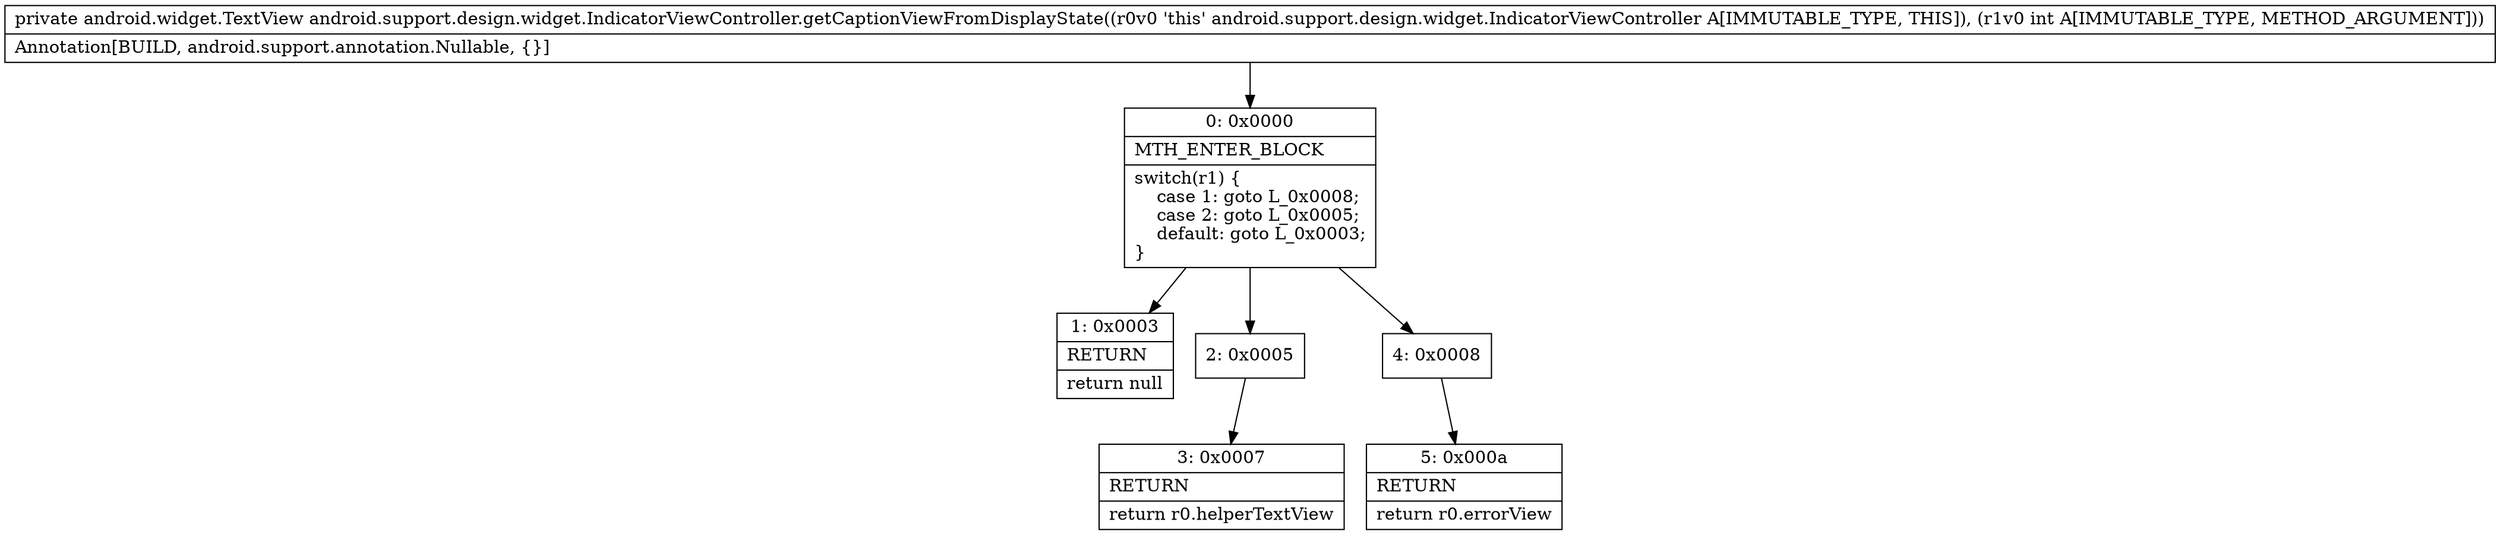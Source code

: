 digraph "CFG forandroid.support.design.widget.IndicatorViewController.getCaptionViewFromDisplayState(I)Landroid\/widget\/TextView;" {
Node_0 [shape=record,label="{0\:\ 0x0000|MTH_ENTER_BLOCK\l|switch(r1) \{\l    case 1: goto L_0x0008;\l    case 2: goto L_0x0005;\l    default: goto L_0x0003;\l\}\l}"];
Node_1 [shape=record,label="{1\:\ 0x0003|RETURN\l|return null\l}"];
Node_2 [shape=record,label="{2\:\ 0x0005}"];
Node_3 [shape=record,label="{3\:\ 0x0007|RETURN\l|return r0.helperTextView\l}"];
Node_4 [shape=record,label="{4\:\ 0x0008}"];
Node_5 [shape=record,label="{5\:\ 0x000a|RETURN\l|return r0.errorView\l}"];
MethodNode[shape=record,label="{private android.widget.TextView android.support.design.widget.IndicatorViewController.getCaptionViewFromDisplayState((r0v0 'this' android.support.design.widget.IndicatorViewController A[IMMUTABLE_TYPE, THIS]), (r1v0 int A[IMMUTABLE_TYPE, METHOD_ARGUMENT]))  | Annotation[BUILD, android.support.annotation.Nullable, \{\}]\l}"];
MethodNode -> Node_0;
Node_0 -> Node_1;
Node_0 -> Node_2;
Node_0 -> Node_4;
Node_2 -> Node_3;
Node_4 -> Node_5;
}

